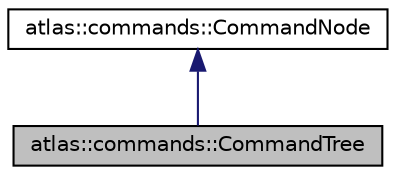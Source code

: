 digraph "atlas::commands::CommandTree"
{
  edge [fontname="Helvetica",fontsize="10",labelfontname="Helvetica",labelfontsize="10"];
  node [fontname="Helvetica",fontsize="10",shape=record];
  Node1 [label="atlas::commands::CommandTree",height=0.2,width=0.4,color="black", fillcolor="grey75", style="filled", fontcolor="black"];
  Node2 -> Node1 [dir="back",color="midnightblue",fontsize="10",style="solid",fontname="Helvetica"];
  Node2 [label="atlas::commands::CommandNode",height=0.2,width=0.4,color="black", fillcolor="white", style="filled",URL="$classatlas_1_1commands_1_1CommandNode.html"];
}
